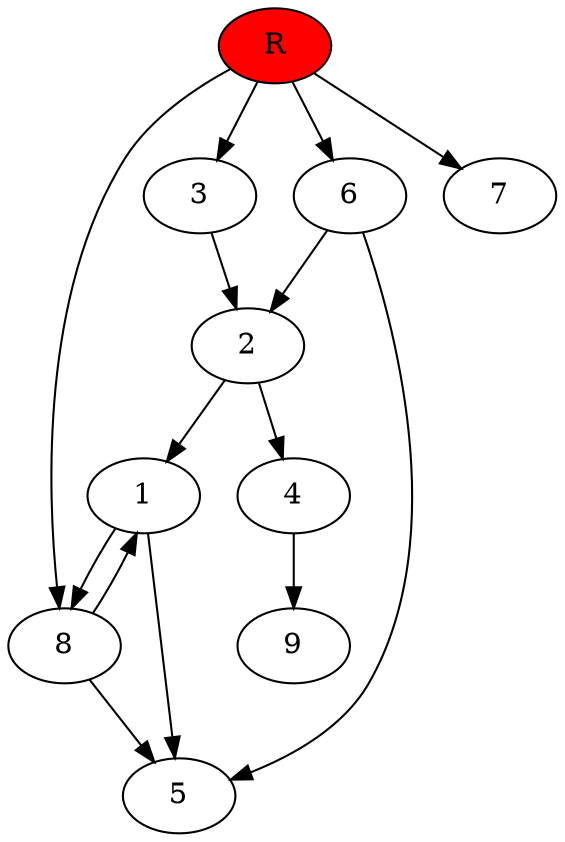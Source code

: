 digraph prb3999 {
	1
	2
	3
	4
	5
	6
	7
	8
	R [fillcolor="#ff0000" style=filled]
	1 -> 5
	1 -> 8
	2 -> 1
	2 -> 4
	3 -> 2
	4 -> 9
	6 -> 2
	6 -> 5
	8 -> 1
	8 -> 5
	R -> 3
	R -> 6
	R -> 7
	R -> 8
}
